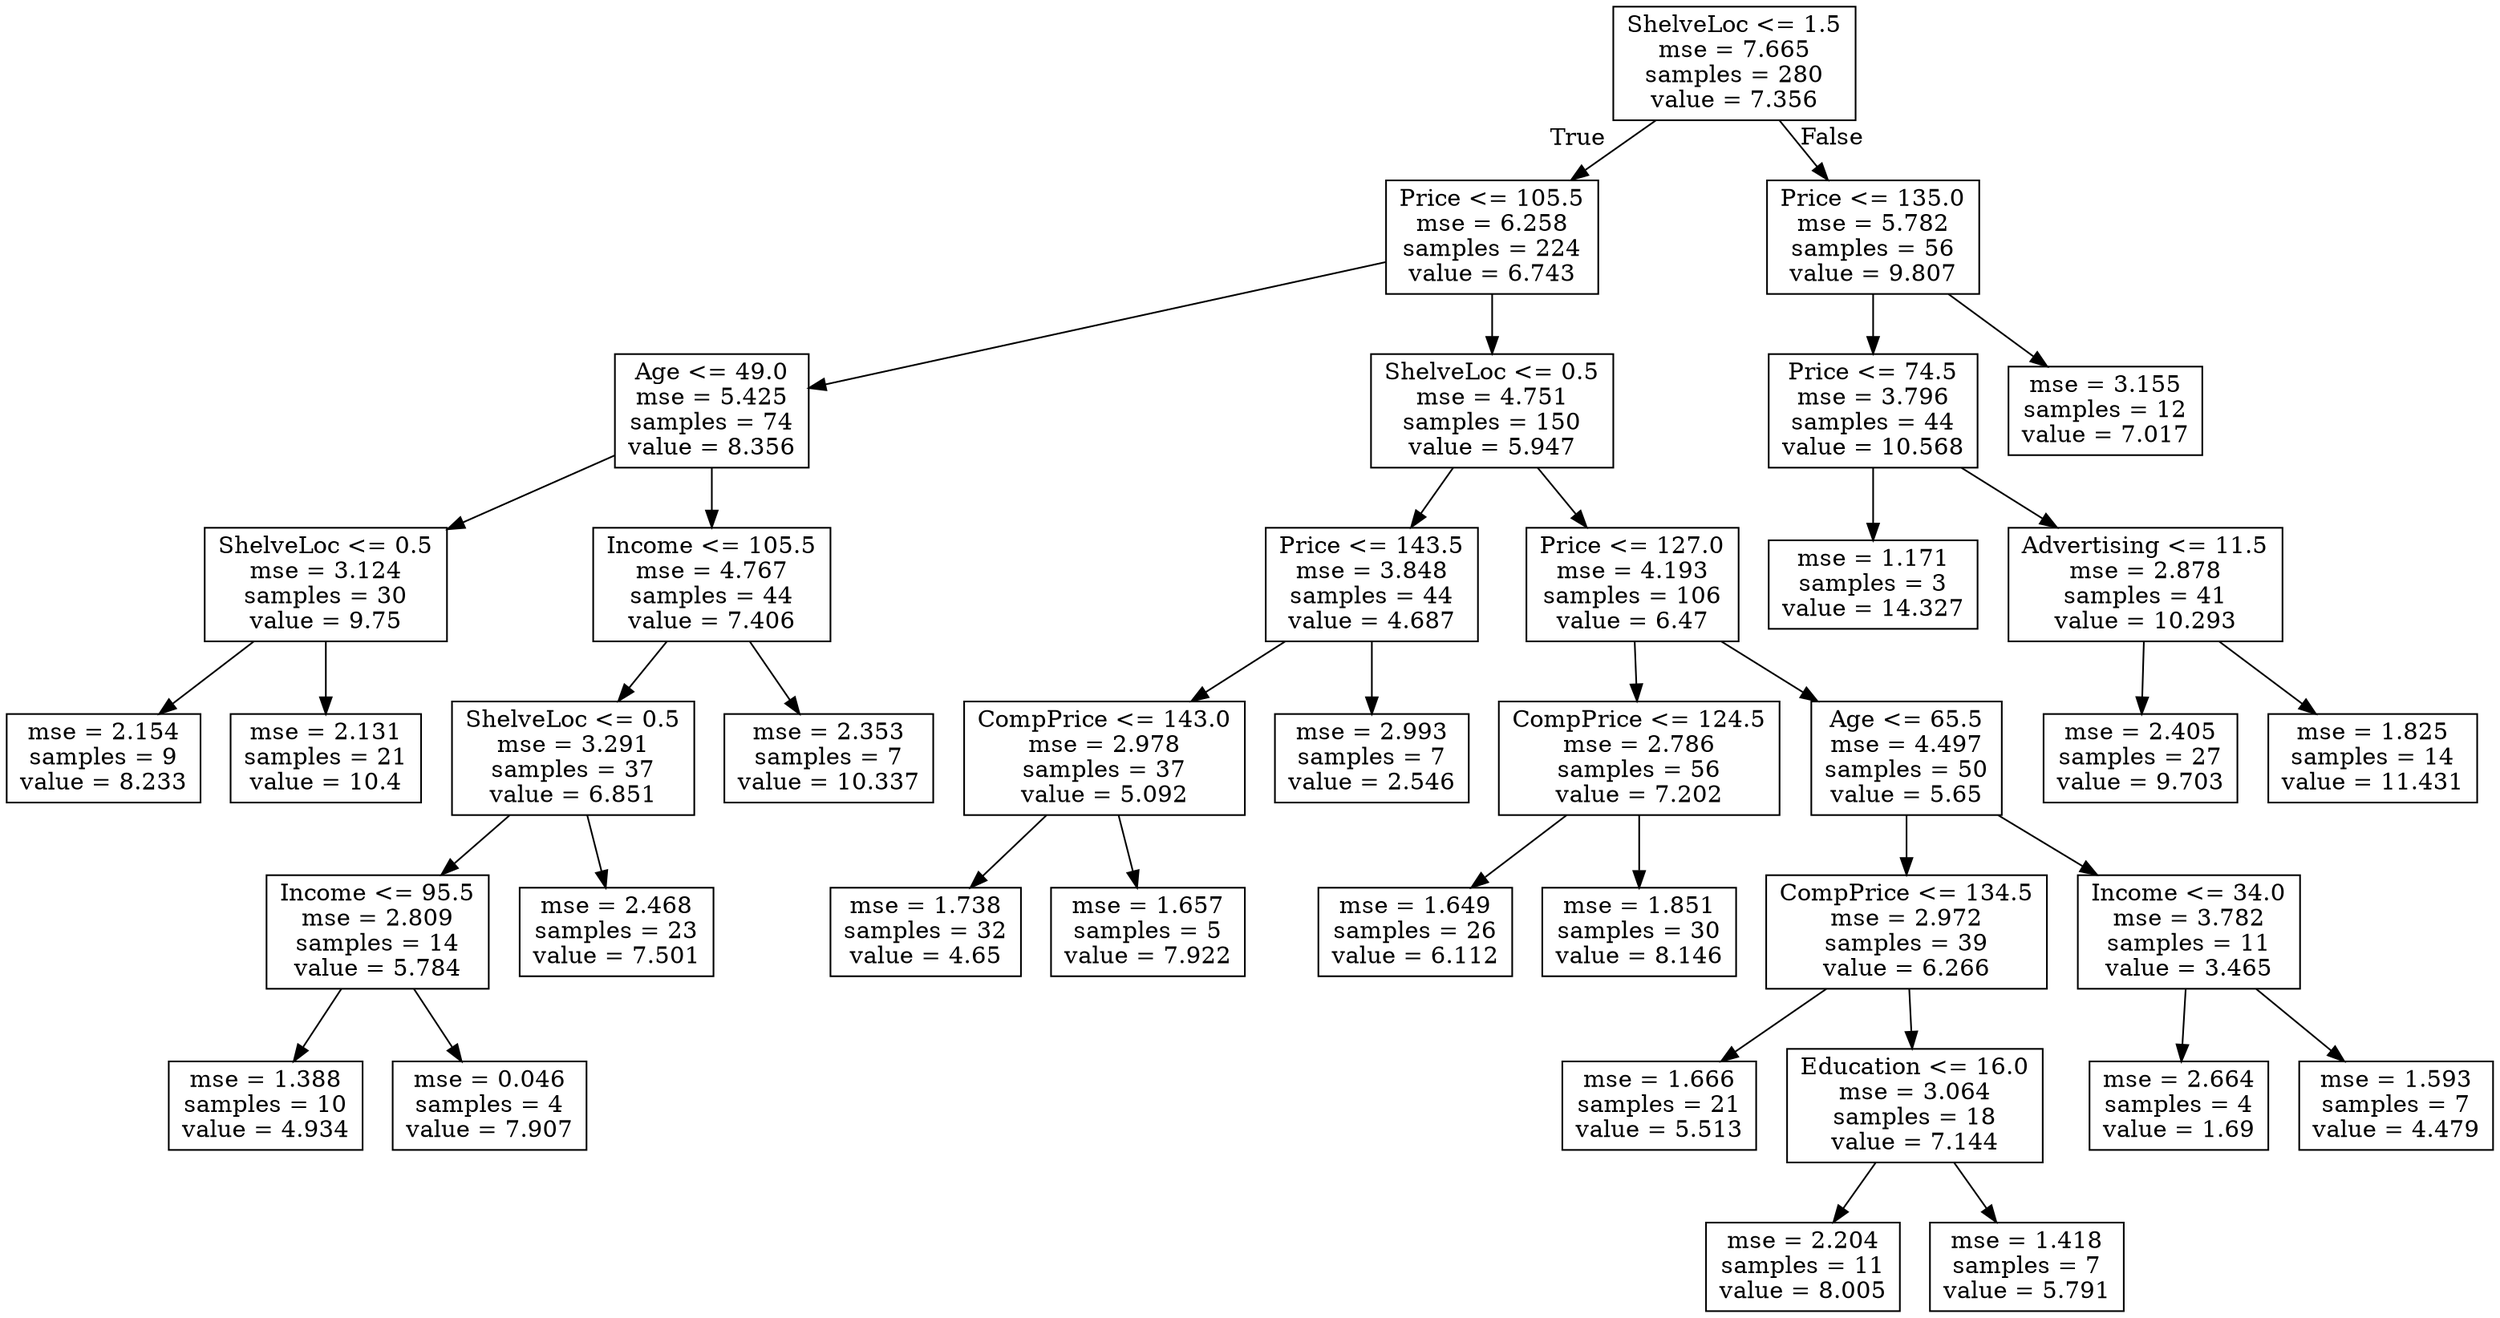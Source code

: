 digraph Tree {
node [shape=box] ;
0 [label="ShelveLoc <= 1.5\nmse = 7.665\nsamples = 280\nvalue = 7.356"] ;
1 [label="Price <= 105.5\nmse = 6.258\nsamples = 224\nvalue = 6.743"] ;
0 -> 1 [labeldistance=2.5, labelangle=45, headlabel="True"] ;
3 [label="Age <= 49.0\nmse = 5.425\nsamples = 74\nvalue = 8.356"] ;
1 -> 3 ;
9 [label="ShelveLoc <= 0.5\nmse = 3.124\nsamples = 30\nvalue = 9.75"] ;
3 -> 9 ;
25 [label="mse = 2.154\nsamples = 9\nvalue = 8.233"] ;
9 -> 25 ;
26 [label="mse = 2.131\nsamples = 21\nvalue = 10.4"] ;
9 -> 26 ;
10 [label="Income <= 105.5\nmse = 4.767\nsamples = 44\nvalue = 7.406"] ;
3 -> 10 ;
11 [label="ShelveLoc <= 0.5\nmse = 3.291\nsamples = 37\nvalue = 6.851"] ;
10 -> 11 ;
31 [label="Income <= 95.5\nmse = 2.809\nsamples = 14\nvalue = 5.784"] ;
11 -> 31 ;
33 [label="mse = 1.388\nsamples = 10\nvalue = 4.934"] ;
31 -> 33 ;
34 [label="mse = 0.046\nsamples = 4\nvalue = 7.907"] ;
31 -> 34 ;
32 [label="mse = 2.468\nsamples = 23\nvalue = 7.501"] ;
11 -> 32 ;
12 [label="mse = 2.353\nsamples = 7\nvalue = 10.337"] ;
10 -> 12 ;
4 [label="ShelveLoc <= 0.5\nmse = 4.751\nsamples = 150\nvalue = 5.947"] ;
1 -> 4 ;
7 [label="Price <= 143.5\nmse = 3.848\nsamples = 44\nvalue = 4.687"] ;
4 -> 7 ;
21 [label="CompPrice <= 143.0\nmse = 2.978\nsamples = 37\nvalue = 5.092"] ;
7 -> 21 ;
23 [label="mse = 1.738\nsamples = 32\nvalue = 4.65"] ;
21 -> 23 ;
24 [label="mse = 1.657\nsamples = 5\nvalue = 7.922"] ;
21 -> 24 ;
22 [label="mse = 2.993\nsamples = 7\nvalue = 2.546"] ;
7 -> 22 ;
8 [label="Price <= 127.0\nmse = 4.193\nsamples = 106\nvalue = 6.47"] ;
4 -> 8 ;
13 [label="CompPrice <= 124.5\nmse = 2.786\nsamples = 56\nvalue = 7.202"] ;
8 -> 13 ;
17 [label="mse = 1.649\nsamples = 26\nvalue = 6.112"] ;
13 -> 17 ;
18 [label="mse = 1.851\nsamples = 30\nvalue = 8.146"] ;
13 -> 18 ;
14 [label="Age <= 65.5\nmse = 4.497\nsamples = 50\nvalue = 5.65"] ;
8 -> 14 ;
15 [label="CompPrice <= 134.5\nmse = 2.972\nsamples = 39\nvalue = 6.266"] ;
14 -> 15 ;
29 [label="mse = 1.666\nsamples = 21\nvalue = 5.513"] ;
15 -> 29 ;
30 [label="Education <= 16.0\nmse = 3.064\nsamples = 18\nvalue = 7.144"] ;
15 -> 30 ;
35 [label="mse = 2.204\nsamples = 11\nvalue = 8.005"] ;
30 -> 35 ;
36 [label="mse = 1.418\nsamples = 7\nvalue = 5.791"] ;
30 -> 36 ;
16 [label="Income <= 34.0\nmse = 3.782\nsamples = 11\nvalue = 3.465"] ;
14 -> 16 ;
37 [label="mse = 2.664\nsamples = 4\nvalue = 1.69"] ;
16 -> 37 ;
38 [label="mse = 1.593\nsamples = 7\nvalue = 4.479"] ;
16 -> 38 ;
2 [label="Price <= 135.0\nmse = 5.782\nsamples = 56\nvalue = 9.807"] ;
0 -> 2 [labeldistance=2.5, labelangle=-45, headlabel="False"] ;
5 [label="Price <= 74.5\nmse = 3.796\nsamples = 44\nvalue = 10.568"] ;
2 -> 5 ;
19 [label="mse = 1.171\nsamples = 3\nvalue = 14.327"] ;
5 -> 19 ;
20 [label="Advertising <= 11.5\nmse = 2.878\nsamples = 41\nvalue = 10.293"] ;
5 -> 20 ;
27 [label="mse = 2.405\nsamples = 27\nvalue = 9.703"] ;
20 -> 27 ;
28 [label="mse = 1.825\nsamples = 14\nvalue = 11.431"] ;
20 -> 28 ;
6 [label="mse = 3.155\nsamples = 12\nvalue = 7.017"] ;
2 -> 6 ;
}